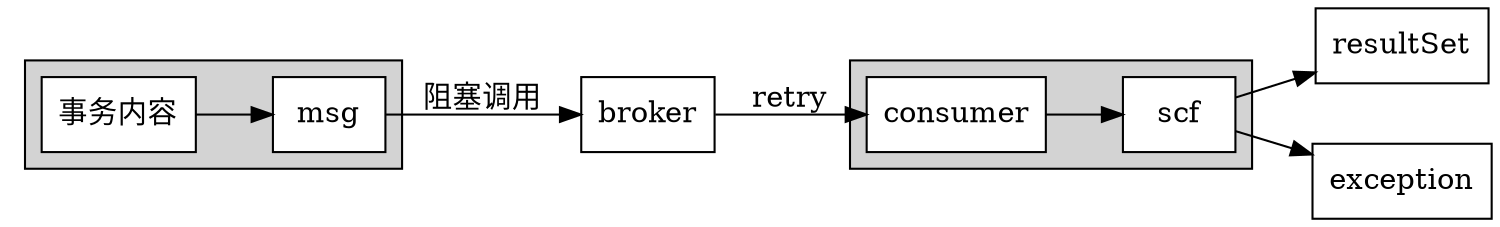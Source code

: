 digraph show {
    /*
    Author: secwang
    Created: 2016-07-25 16:40
    */

    // General layout for the graph
     rankdir=LR; // Direction of the graph Left to Right
    sep="+25,25";
    splines=true;
    overlap=scalexy;
    nodesep=0.4;
    ranksep=0.5;

     node [style="filled",color=black,shape=box,fillcolor=white]; // Defines the default layout of the nodes
     graph [style=filled, splines=line]; // Fills the subgraphs and defines the layout of the connections
     //edge [arrowhead=none]
     rank = same; // Makes sure that nodes are properly aligned even without a connection

     transaction [label="事务内容"]
     msg [lable="同步消息"]
     subgraph cluster0 {
     transaction -> msg
     }

     broker [label="broker"]

     msg -> broker[label="阻塞调用"]


     broker [label="broker"]
     scf [label="scf"]

     subgraph cluster1 {
       consumer -> scf
     }

     broker -> consumer[label="retry"]
     result_set [label = "resultSet"]
     error [label = "exception"]
     scf -> result_set
     scf -> error

}

